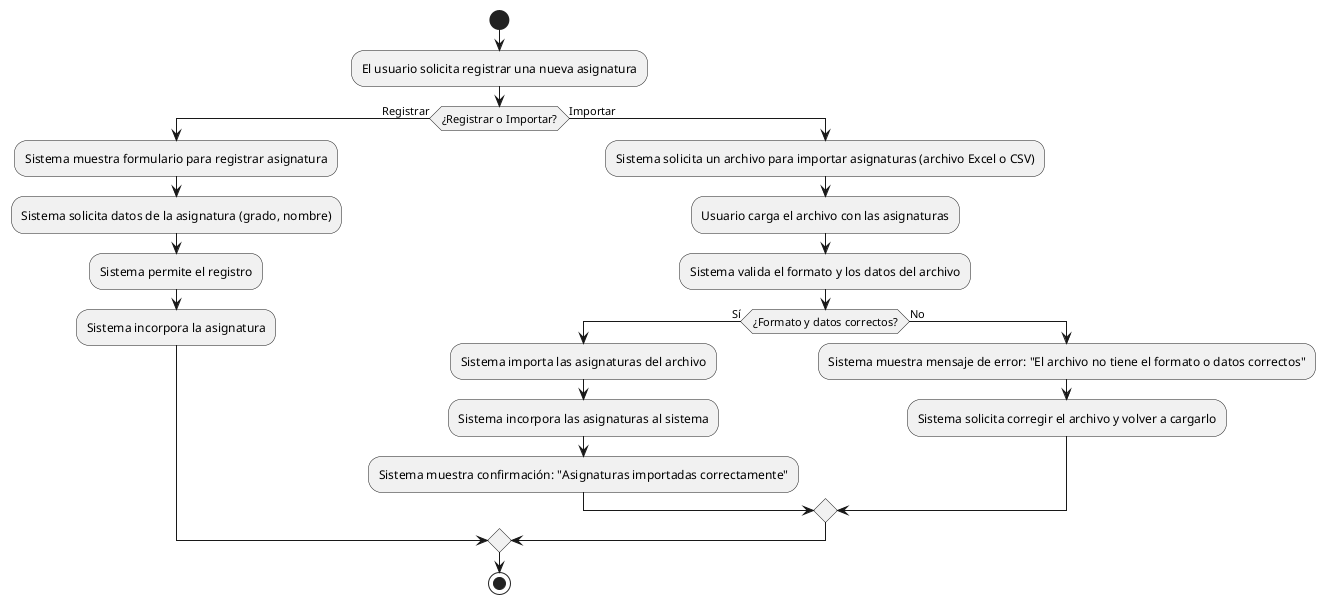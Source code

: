 @startuml
start
:El usuario solicita registrar una nueva asignatura;
if (¿Registrar o Importar?) then (Registrar)
  :Sistema muestra formulario para registrar asignatura;
  :Sistema solicita datos de la asignatura (grado, nombre);
  :Sistema permite el registro;
  :Sistema incorpora la asignatura;
else (Importar)
  :Sistema solicita un archivo para importar asignaturas (archivo Excel o CSV);
  :Usuario carga el archivo con las asignaturas;
  :Sistema valida el formato y los datos del archivo;
  if (¿Formato y datos correctos?) then (Sí)
    :Sistema importa las asignaturas del archivo;
    :Sistema incorpora las asignaturas al sistema;
    :Sistema muestra confirmación: "Asignaturas importadas correctamente";
  else (No)
    :Sistema muestra mensaje de error: "El archivo no tiene el formato o datos correctos";
    :Sistema solicita corregir el archivo y volver a cargarlo;
  endif
endif
stop
@enduml
